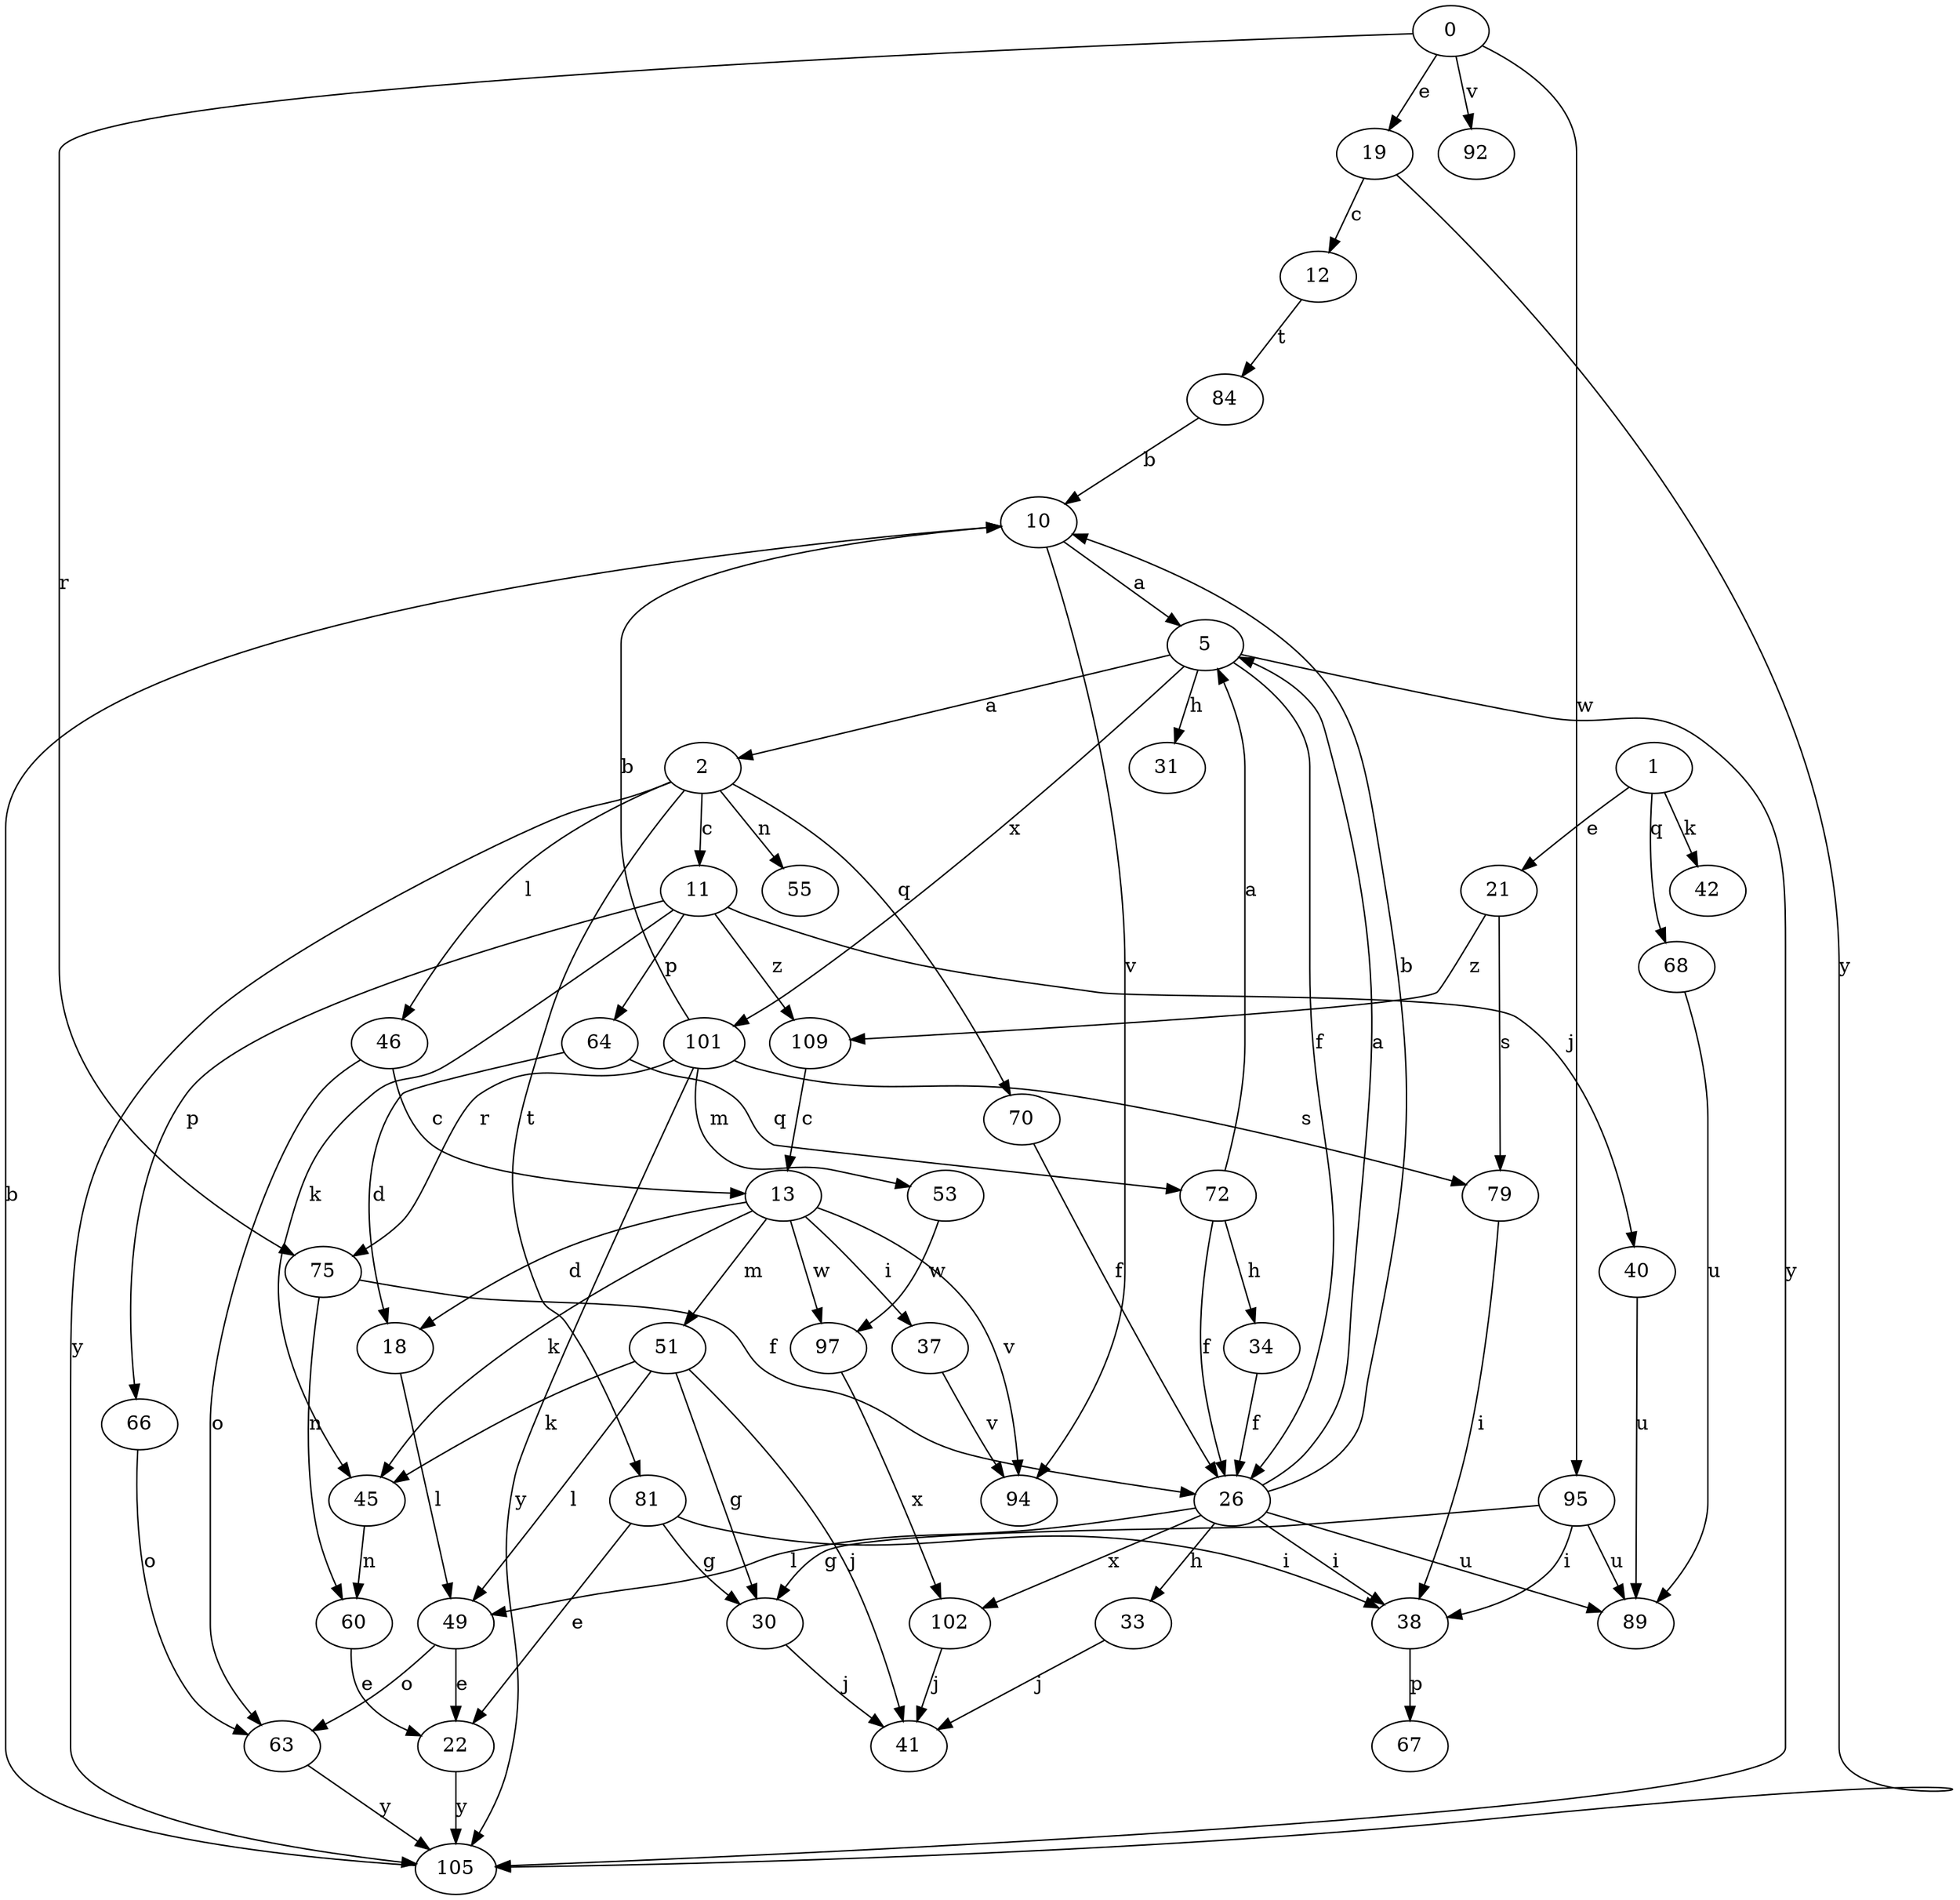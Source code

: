strict digraph  {
0;
1;
2;
5;
10;
11;
12;
13;
18;
19;
21;
22;
26;
30;
31;
33;
34;
37;
38;
40;
41;
42;
45;
46;
49;
51;
53;
55;
60;
63;
64;
66;
67;
68;
70;
72;
75;
79;
81;
84;
89;
92;
94;
95;
97;
101;
102;
105;
109;
0 -> 19  [label=e];
0 -> 75  [label=r];
0 -> 92  [label=v];
0 -> 95  [label=w];
1 -> 21  [label=e];
1 -> 42  [label=k];
1 -> 68  [label=q];
2 -> 11  [label=c];
2 -> 46  [label=l];
2 -> 55  [label=n];
2 -> 70  [label=q];
2 -> 81  [label=t];
2 -> 105  [label=y];
5 -> 2  [label=a];
5 -> 26  [label=f];
5 -> 31  [label=h];
5 -> 101  [label=x];
5 -> 105  [label=y];
10 -> 5  [label=a];
10 -> 94  [label=v];
11 -> 40  [label=j];
11 -> 45  [label=k];
11 -> 64  [label=p];
11 -> 66  [label=p];
11 -> 109  [label=z];
12 -> 84  [label=t];
13 -> 18  [label=d];
13 -> 37  [label=i];
13 -> 45  [label=k];
13 -> 51  [label=m];
13 -> 94  [label=v];
13 -> 97  [label=w];
18 -> 49  [label=l];
19 -> 12  [label=c];
19 -> 105  [label=y];
21 -> 79  [label=s];
21 -> 109  [label=z];
22 -> 105  [label=y];
26 -> 5  [label=a];
26 -> 10  [label=b];
26 -> 33  [label=h];
26 -> 38  [label=i];
26 -> 49  [label=l];
26 -> 89  [label=u];
26 -> 102  [label=x];
30 -> 41  [label=j];
33 -> 41  [label=j];
34 -> 26  [label=f];
37 -> 94  [label=v];
38 -> 67  [label=p];
40 -> 89  [label=u];
45 -> 60  [label=n];
46 -> 13  [label=c];
46 -> 63  [label=o];
49 -> 22  [label=e];
49 -> 63  [label=o];
51 -> 30  [label=g];
51 -> 41  [label=j];
51 -> 45  [label=k];
51 -> 49  [label=l];
53 -> 97  [label=w];
60 -> 22  [label=e];
63 -> 105  [label=y];
64 -> 18  [label=d];
64 -> 72  [label=q];
66 -> 63  [label=o];
68 -> 89  [label=u];
70 -> 26  [label=f];
72 -> 5  [label=a];
72 -> 26  [label=f];
72 -> 34  [label=h];
75 -> 26  [label=f];
75 -> 60  [label=n];
79 -> 38  [label=i];
81 -> 22  [label=e];
81 -> 30  [label=g];
81 -> 38  [label=i];
84 -> 10  [label=b];
95 -> 30  [label=g];
95 -> 38  [label=i];
95 -> 89  [label=u];
97 -> 102  [label=x];
101 -> 10  [label=b];
101 -> 53  [label=m];
101 -> 75  [label=r];
101 -> 79  [label=s];
101 -> 105  [label=y];
102 -> 41  [label=j];
105 -> 10  [label=b];
109 -> 13  [label=c];
}
